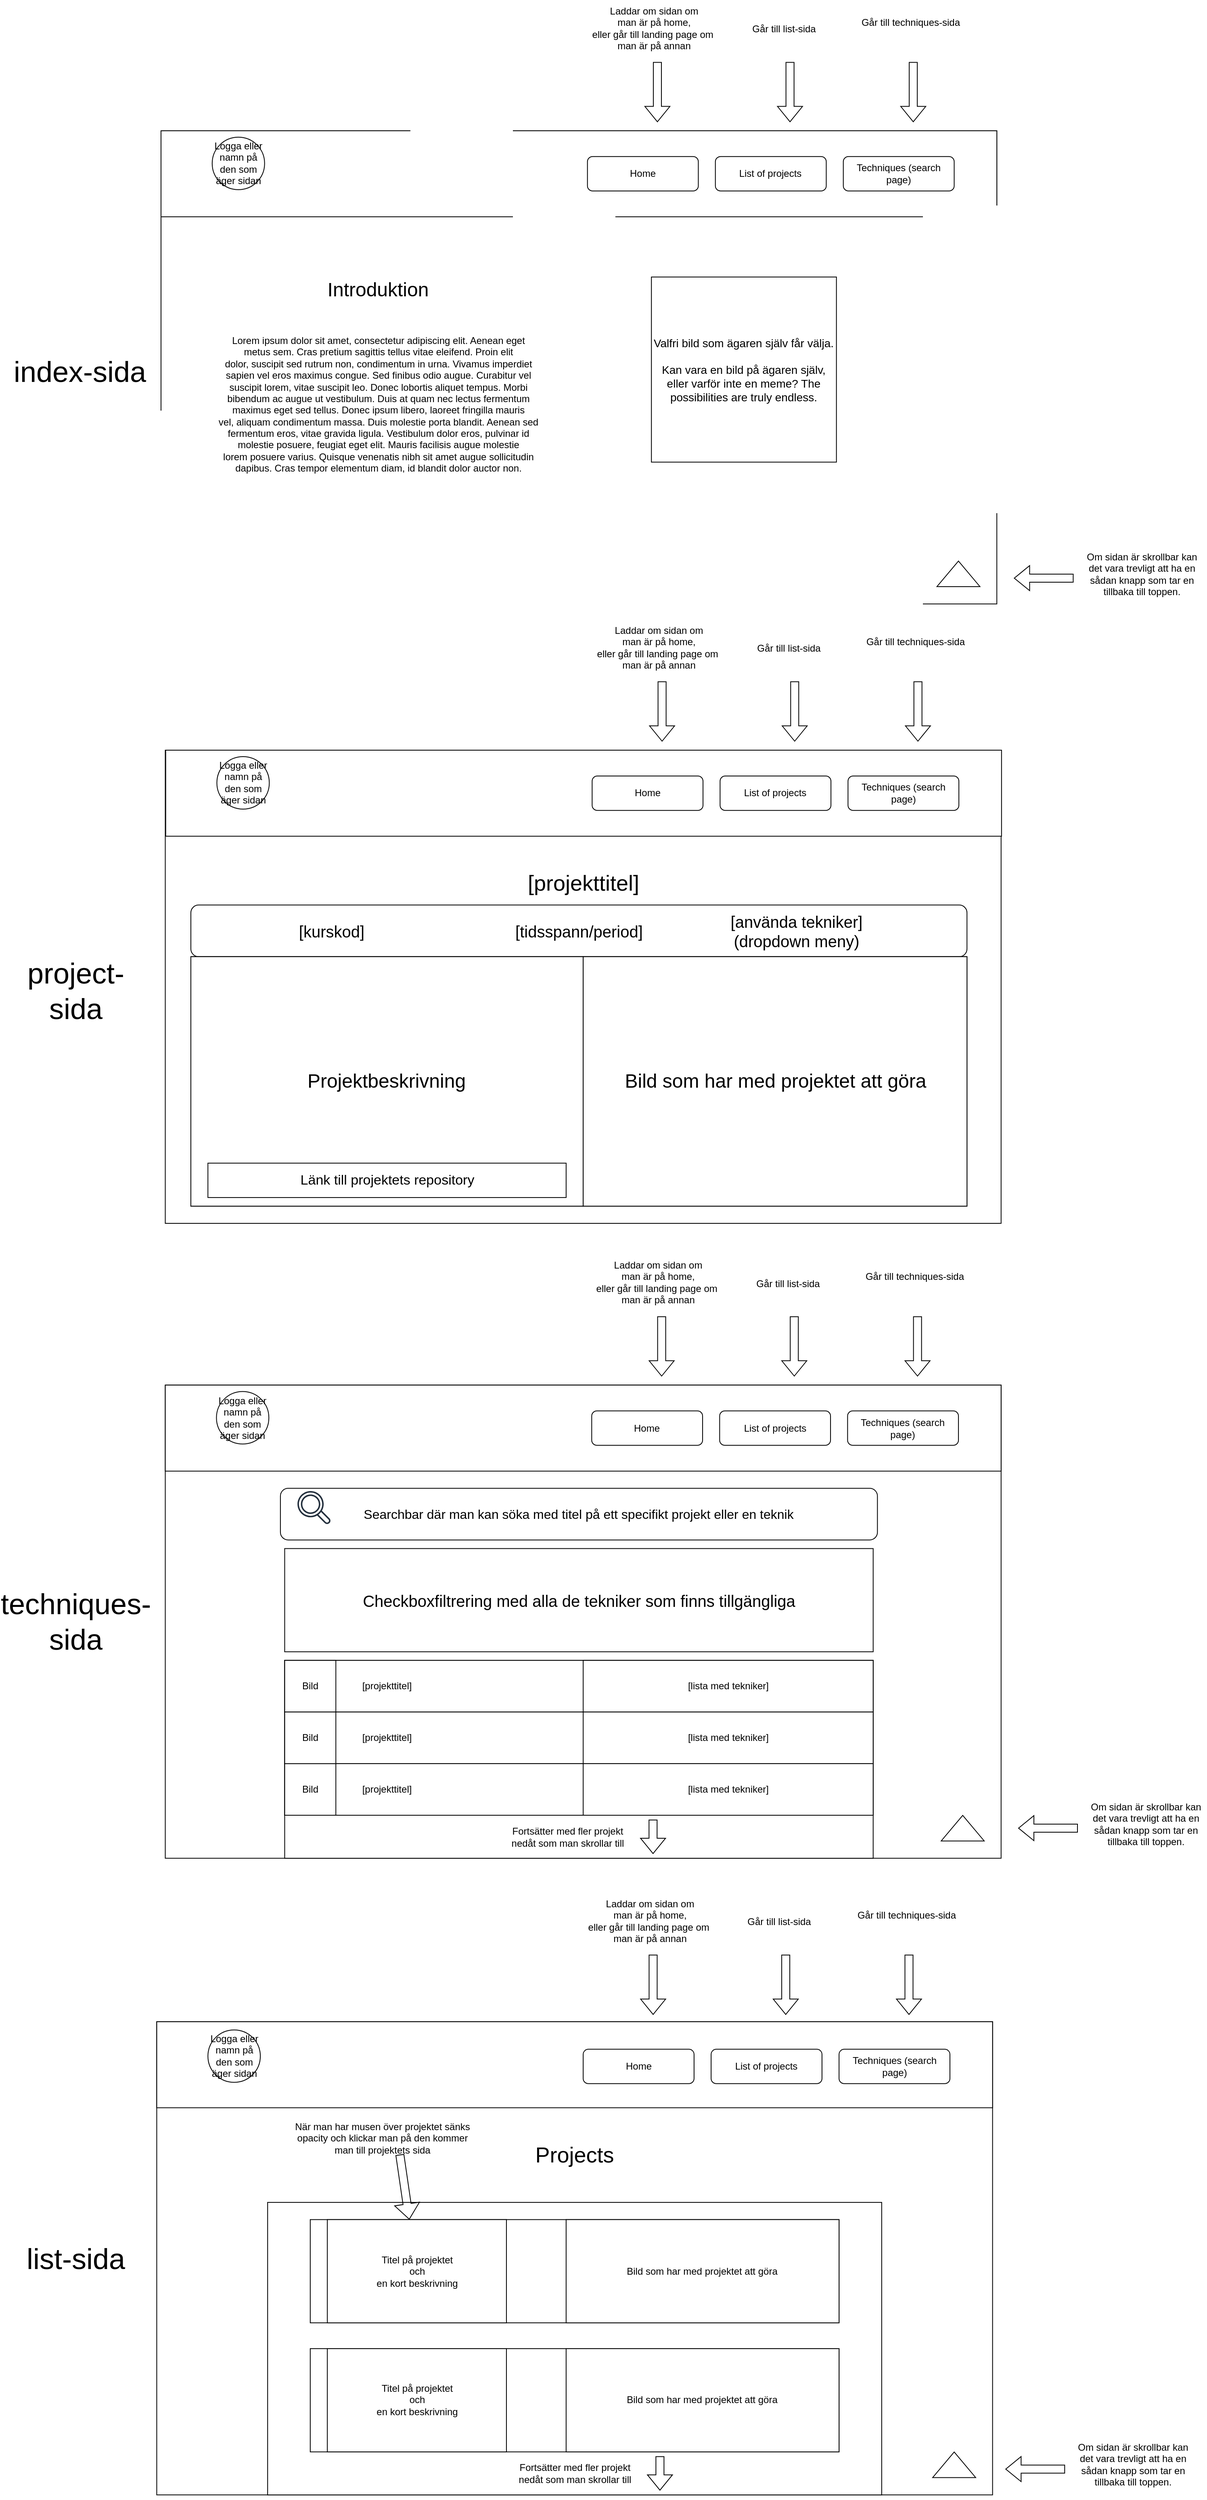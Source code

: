 <mxfile version="24.7.14">
  <diagram name="Page-1" id="DHIb__rGCyh5pIyczJd2">
    <mxGraphModel dx="2674" dy="3413" grid="1" gridSize="10" guides="1" tooltips="1" connect="1" arrows="1" fold="1" page="1" pageScale="1" pageWidth="850" pageHeight="1100" math="0" shadow="0">
      <root>
        <mxCell id="0" />
        <mxCell id="1" parent="0" />
        <mxCell id="EgoCZieQffJH5tm5p6gV-24" value="" style="group" parent="1" vertex="1" connectable="0">
          <mxGeometry x="-180" y="-1480" width="1490" height="3095" as="geometry" />
        </mxCell>
        <mxCell id="EgoCZieQffJH5tm5p6gV-2" value="" style="group" parent="EgoCZieQffJH5tm5p6gV-24" vertex="1" connectable="0">
          <mxGeometry y="2343.89" width="1474.149" height="751.11" as="geometry" />
        </mxCell>
        <mxCell id="cA6nBeI0fnDgjveefP_F-7" value="" style="rounded=0;whiteSpace=wrap;html=1;" parent="EgoCZieQffJH5tm5p6gV-2" vertex="1">
          <mxGeometry x="190.213" y="159.811" width="1035.603" height="585.972" as="geometry" />
        </mxCell>
        <mxCell id="cA6nBeI0fnDgjveefP_F-17" value="" style="triangle;whiteSpace=wrap;html=1;rotation=-90;" parent="EgoCZieQffJH5tm5p6gV-2" vertex="1">
          <mxGeometry x="1162.411" y="681.859" width="31.702" height="53.27" as="geometry" />
        </mxCell>
        <mxCell id="SrhYbJV4LX6s9B67UxRS-6" value="&lt;font style=&quot;font-size: 36px;&quot;&gt;list-sida&lt;/font&gt;" style="text;html=1;align=center;verticalAlign=middle;whiteSpace=wrap;rounded=0;" parent="EgoCZieQffJH5tm5p6gV-2" vertex="1">
          <mxGeometry y="356.91" width="179.645" height="191.773" as="geometry" />
        </mxCell>
        <mxCell id="SrhYbJV4LX6s9B67UxRS-7" value="" style="rounded=0;whiteSpace=wrap;html=1;" parent="EgoCZieQffJH5tm5p6gV-2" vertex="1">
          <mxGeometry x="327.589" y="383.546" width="760.851" height="362.238" as="geometry" />
        </mxCell>
        <mxCell id="SrhYbJV4LX6s9B67UxRS-8" value="&lt;font style=&quot;font-size: 27px;&quot;&gt;Projects&lt;/font&gt;" style="text;html=1;align=center;verticalAlign=middle;whiteSpace=wrap;rounded=0;" parent="EgoCZieQffJH5tm5p6gV-2" vertex="1">
          <mxGeometry x="634.043" y="308.967" width="147.943" height="31.962" as="geometry" />
        </mxCell>
        <mxCell id="SrhYbJV4LX6s9B67UxRS-9" value="" style="rounded=0;whiteSpace=wrap;html=1;" parent="EgoCZieQffJH5tm5p6gV-2" vertex="1">
          <mxGeometry x="380.426" y="404.854" width="655.177" height="127.849" as="geometry" />
        </mxCell>
        <mxCell id="SrhYbJV4LX6s9B67UxRS-11" value="&lt;div&gt;Titel på projektet&lt;/div&gt;&lt;div&gt;och&lt;/div&gt;&lt;div&gt;en kort beskrivning&lt;br&gt;&lt;/div&gt;" style="rounded=0;whiteSpace=wrap;html=1;" parent="EgoCZieQffJH5tm5p6gV-2" vertex="1">
          <mxGeometry x="401.56" y="404.854" width="221.915" height="127.849" as="geometry" />
        </mxCell>
        <mxCell id="SrhYbJV4LX6s9B67UxRS-12" value="Bild som har med projektet att göra" style="rounded=0;whiteSpace=wrap;html=1;" parent="EgoCZieQffJH5tm5p6gV-2" vertex="1">
          <mxGeometry x="697.447" y="404.854" width="338.156" height="127.849" as="geometry" />
        </mxCell>
        <mxCell id="SrhYbJV4LX6s9B67UxRS-13" value="" style="rounded=0;whiteSpace=wrap;html=1;" parent="EgoCZieQffJH5tm5p6gV-2" vertex="1">
          <mxGeometry x="380.426" y="564.664" width="655.177" height="127.849" as="geometry" />
        </mxCell>
        <mxCell id="SrhYbJV4LX6s9B67UxRS-14" value="&lt;div&gt;Titel på projektet&lt;/div&gt;&lt;div&gt;och&lt;/div&gt;&lt;div&gt;en kort beskrivning&lt;br&gt;&lt;/div&gt;" style="rounded=0;whiteSpace=wrap;html=1;" parent="EgoCZieQffJH5tm5p6gV-2" vertex="1">
          <mxGeometry x="401.56" y="564.664" width="221.915" height="127.849" as="geometry" />
        </mxCell>
        <mxCell id="SrhYbJV4LX6s9B67UxRS-15" value="Bild som har med projektet att göra" style="rounded=0;whiteSpace=wrap;html=1;" parent="EgoCZieQffJH5tm5p6gV-2" vertex="1">
          <mxGeometry x="697.447" y="564.664" width="338.156" height="127.849" as="geometry" />
        </mxCell>
        <mxCell id="SrhYbJV4LX6s9B67UxRS-16" value="Fortsätter med fler projekt nedåt som man skrollar till" style="text;html=1;align=center;verticalAlign=middle;whiteSpace=wrap;rounded=0;" parent="EgoCZieQffJH5tm5p6gV-2" vertex="1">
          <mxGeometry x="628.759" y="703.167" width="158.511" height="31.962" as="geometry" />
        </mxCell>
        <mxCell id="SrhYbJV4LX6s9B67UxRS-17" value="" style="shape=flexArrow;endArrow=classic;html=1;rounded=0;" parent="EgoCZieQffJH5tm5p6gV-2" target="SrhYbJV4LX6s9B67UxRS-11" edge="1">
          <mxGeometry width="50" height="50" relative="1" as="geometry">
            <mxPoint x="491.383" y="324.32" as="sourcePoint" />
            <mxPoint x="417.411" y="324.32" as="targetPoint" />
          </mxGeometry>
        </mxCell>
        <mxCell id="SrhYbJV4LX6s9B67UxRS-19" value="När man har musen över projektet sänks opacity och klickar man på den kommer man till projektets sida" style="text;html=1;align=center;verticalAlign=middle;whiteSpace=wrap;rounded=0;" parent="EgoCZieQffJH5tm5p6gV-2" vertex="1">
          <mxGeometry x="359.291" y="287.659" width="221.915" height="31.962" as="geometry" />
        </mxCell>
        <mxCell id="SrhYbJV4LX6s9B67UxRS-20" value="" style="shape=flexArrow;endArrow=classic;html=1;rounded=0;" parent="EgoCZieQffJH5tm5p6gV-2" edge="1">
          <mxGeometry width="50" height="50" relative="1" as="geometry">
            <mxPoint x="813.688" y="697.84" as="sourcePoint" />
            <mxPoint x="813.688" y="740.456" as="targetPoint" />
          </mxGeometry>
        </mxCell>
        <mxCell id="SrhYbJV4LX6s9B67UxRS-57" value="" style="shape=flexArrow;endArrow=classic;html=1;rounded=0;" parent="EgoCZieQffJH5tm5p6gV-2" edge="1">
          <mxGeometry width="50" height="50" relative="1" as="geometry">
            <mxPoint x="1315.638" y="713.821" as="sourcePoint" />
            <mxPoint x="1241.667" y="713.821" as="targetPoint" />
          </mxGeometry>
        </mxCell>
        <mxCell id="SrhYbJV4LX6s9B67UxRS-58" value="Om sidan är skrollbar kan det vara trevligt att ha en sådan knapp som tar en tillbaka till toppen." style="text;html=1;align=center;verticalAlign=middle;whiteSpace=wrap;rounded=0;" parent="EgoCZieQffJH5tm5p6gV-2" vertex="1">
          <mxGeometry x="1326.206" y="665.878" width="147.943" height="85.232" as="geometry" />
        </mxCell>
        <mxCell id="SrhYbJV4LX6s9B67UxRS-85" value="" style="rounded=0;whiteSpace=wrap;html=1;" parent="EgoCZieQffJH5tm5p6gV-2" vertex="1">
          <mxGeometry x="190.213" y="159.811" width="1035.603" height="106.54" as="geometry" />
        </mxCell>
        <mxCell id="SrhYbJV4LX6s9B67UxRS-86" value="&lt;div&gt;Logga eller namn på den som äger sidan&lt;/div&gt;" style="ellipse;whiteSpace=wrap;html=1;aspect=fixed;" parent="EgoCZieQffJH5tm5p6gV-2" vertex="1">
          <mxGeometry x="253.617" y="169.932" width="64.949" height="64.949" as="geometry" />
        </mxCell>
        <mxCell id="SrhYbJV4LX6s9B67UxRS-87" value="Home" style="rounded=1;whiteSpace=wrap;html=1;" parent="EgoCZieQffJH5tm5p6gV-2" vertex="1">
          <mxGeometry x="718.582" y="193.904" width="137.376" height="42.616" as="geometry" />
        </mxCell>
        <mxCell id="SrhYbJV4LX6s9B67UxRS-88" value="List of projects" style="rounded=1;whiteSpace=wrap;html=1;" parent="EgoCZieQffJH5tm5p6gV-2" vertex="1">
          <mxGeometry x="877.092" y="193.904" width="137.376" height="42.616" as="geometry" />
        </mxCell>
        <mxCell id="SrhYbJV4LX6s9B67UxRS-89" value="&lt;div&gt;Techniques (search page)&lt;/div&gt;" style="rounded=1;whiteSpace=wrap;html=1;" parent="EgoCZieQffJH5tm5p6gV-2" vertex="1">
          <mxGeometry x="1035.603" y="193.904" width="137.376" height="42.616" as="geometry" />
        </mxCell>
        <mxCell id="SrhYbJV4LX6s9B67UxRS-90" value="" style="shape=flexArrow;endArrow=classic;html=1;rounded=0;" parent="EgoCZieQffJH5tm5p6gV-2" edge="1">
          <mxGeometry width="50" height="50" relative="1" as="geometry">
            <mxPoint x="805.234" y="76.709" as="sourcePoint" />
            <mxPoint x="805.234" y="151.287" as="targetPoint" />
          </mxGeometry>
        </mxCell>
        <mxCell id="SrhYbJV4LX6s9B67UxRS-91" value="&lt;div&gt;Laddar om sidan om&lt;/div&gt;&lt;div&gt;man är på home,&lt;/div&gt;&lt;div&gt;eller går till landing page om&amp;nbsp;&lt;/div&gt;&lt;div&gt;man är på annan&lt;br&gt;&lt;/div&gt;" style="text;html=1;align=center;verticalAlign=middle;resizable=0;points=[];autosize=1;strokeColor=none;fillColor=none;" parent="EgoCZieQffJH5tm5p6gV-2" vertex="1">
          <mxGeometry x="710.656" width="180" height="70" as="geometry" />
        </mxCell>
        <mxCell id="SrhYbJV4LX6s9B67UxRS-92" value="" style="shape=flexArrow;endArrow=classic;html=1;rounded=0;" parent="EgoCZieQffJH5tm5p6gV-2" edge="1">
          <mxGeometry width="50" height="50" relative="1" as="geometry">
            <mxPoint x="969.557" y="76.709" as="sourcePoint" />
            <mxPoint x="969.557" y="151.287" as="targetPoint" />
          </mxGeometry>
        </mxCell>
        <mxCell id="SrhYbJV4LX6s9B67UxRS-93" value="" style="shape=flexArrow;endArrow=classic;html=1;rounded=0;" parent="EgoCZieQffJH5tm5p6gV-2" edge="1">
          <mxGeometry width="50" height="50" relative="1" as="geometry">
            <mxPoint x="1122.255" y="76.709" as="sourcePoint" />
            <mxPoint x="1122.255" y="151.287" as="targetPoint" />
          </mxGeometry>
        </mxCell>
        <mxCell id="SrhYbJV4LX6s9B67UxRS-94" value="Går till list-sida" style="text;html=1;align=center;verticalAlign=middle;resizable=0;points=[];autosize=1;strokeColor=none;fillColor=none;" parent="EgoCZieQffJH5tm5p6gV-2" vertex="1">
          <mxGeometry x="911.436" y="21.308" width="100" height="30" as="geometry" />
        </mxCell>
        <mxCell id="SrhYbJV4LX6s9B67UxRS-95" value="&lt;div&gt;Går till techniques-sida&lt;/div&gt;" style="text;html=1;align=center;verticalAlign=middle;resizable=0;points=[];autosize=1;strokeColor=none;fillColor=none;" parent="EgoCZieQffJH5tm5p6gV-2" vertex="1">
          <mxGeometry x="1043.528" y="12.785" width="150" height="30" as="geometry" />
        </mxCell>
        <mxCell id="EgoCZieQffJH5tm5p6gV-3" value="" style="group" parent="EgoCZieQffJH5tm5p6gV-24" vertex="1" connectable="0">
          <mxGeometry y="1553.36" width="1490" height="747.914" as="geometry" />
        </mxCell>
        <mxCell id="cA6nBeI0fnDgjveefP_F-42" value="" style="rounded=0;whiteSpace=wrap;html=1;" parent="EgoCZieQffJH5tm5p6gV-3" vertex="1">
          <mxGeometry x="200.78" y="161.941" width="1035.603" height="585.972" as="geometry" />
        </mxCell>
        <mxCell id="cA6nBeI0fnDgjveefP_F-49" value="" style="triangle;whiteSpace=wrap;html=1;rotation=-90;" parent="EgoCZieQffJH5tm5p6gV-3" vertex="1">
          <mxGeometry x="1172.979" y="683.99" width="31.702" height="53.27" as="geometry" />
        </mxCell>
        <mxCell id="SrhYbJV4LX6s9B67UxRS-4" value="&lt;font style=&quot;font-size: 36px;&quot;&gt;techniques-sida&lt;/font&gt;" style="text;html=1;align=center;verticalAlign=middle;whiteSpace=wrap;rounded=0;" parent="EgoCZieQffJH5tm5p6gV-3" vertex="1">
          <mxGeometry y="359.041" width="179.645" height="191.773" as="geometry" />
        </mxCell>
        <mxCell id="SrhYbJV4LX6s9B67UxRS-33" value="&lt;font style=&quot;font-size: 16px;&quot;&gt;Searchbar där man kan söka med titel på ett specifikt projekt eller en teknik&lt;/font&gt;" style="rounded=1;whiteSpace=wrap;html=1;" parent="EgoCZieQffJH5tm5p6gV-3" vertex="1">
          <mxGeometry x="343.44" y="289.79" width="739.716" height="63.924" as="geometry" />
        </mxCell>
        <mxCell id="SrhYbJV4LX6s9B67UxRS-34" value="" style="sketch=0;outlineConnect=0;fontColor=#232F3E;gradientColor=none;fillColor=#232F3D;strokeColor=none;dashed=0;verticalLabelPosition=bottom;verticalAlign=top;align=center;html=1;fontSize=12;fontStyle=0;aspect=fixed;pointerEvents=1;shape=mxgraph.aws4.magnifying_glass_2;" parent="EgoCZieQffJH5tm5p6gV-3" vertex="1">
          <mxGeometry x="364.574" y="292.986" width="41.262" height="41.262" as="geometry" />
        </mxCell>
        <mxCell id="SrhYbJV4LX6s9B67UxRS-36" value="&lt;font style=&quot;font-size: 20px;&quot;&gt;Checkboxfiltrering med alla de tekniker som finns tillgängliga &lt;/font&gt;" style="rounded=0;whiteSpace=wrap;html=1;" parent="EgoCZieQffJH5tm5p6gV-3" vertex="1">
          <mxGeometry x="348.723" y="364.368" width="729.149" height="127.849" as="geometry" />
        </mxCell>
        <mxCell id="SrhYbJV4LX6s9B67UxRS-37" value="" style="rounded=0;whiteSpace=wrap;html=1;" parent="EgoCZieQffJH5tm5p6gV-3" vertex="1">
          <mxGeometry x="348.723" y="502.871" width="729.149" height="245.043" as="geometry" />
        </mxCell>
        <mxCell id="SrhYbJV4LX6s9B67UxRS-38" value="Fortsätter med fler projekt nedåt som man skrollar till" style="text;html=1;align=center;verticalAlign=middle;whiteSpace=wrap;rounded=0;" parent="EgoCZieQffJH5tm5p6gV-3" vertex="1">
          <mxGeometry x="620.21" y="705.298" width="158.511" height="31.962" as="geometry" />
        </mxCell>
        <mxCell id="SrhYbJV4LX6s9B67UxRS-39" value="" style="shape=flexArrow;endArrow=classic;html=1;rounded=0;" parent="EgoCZieQffJH5tm5p6gV-3" edge="1">
          <mxGeometry width="50" height="50" relative="1" as="geometry">
            <mxPoint x="805.139" y="699.971" as="sourcePoint" />
            <mxPoint x="805.139" y="742.587" as="targetPoint" />
          </mxGeometry>
        </mxCell>
        <mxCell id="SrhYbJV4LX6s9B67UxRS-40" value="" style="rounded=0;whiteSpace=wrap;html=1;" parent="EgoCZieQffJH5tm5p6gV-3" vertex="1">
          <mxGeometry x="348.723" y="502.871" width="729.149" height="63.924" as="geometry" />
        </mxCell>
        <mxCell id="SrhYbJV4LX6s9B67UxRS-41" value="" style="rounded=0;whiteSpace=wrap;html=1;" parent="EgoCZieQffJH5tm5p6gV-3" vertex="1">
          <mxGeometry x="348.723" y="566.795" width="729.149" height="63.924" as="geometry" />
        </mxCell>
        <mxCell id="SrhYbJV4LX6s9B67UxRS-42" value="" style="rounded=0;whiteSpace=wrap;html=1;" parent="EgoCZieQffJH5tm5p6gV-3" vertex="1">
          <mxGeometry x="348.723" y="630.719" width="729.149" height="63.924" as="geometry" />
        </mxCell>
        <mxCell id="SrhYbJV4LX6s9B67UxRS-44" value="Bild" style="rounded=0;whiteSpace=wrap;html=1;" parent="EgoCZieQffJH5tm5p6gV-3" vertex="1">
          <mxGeometry x="348.723" y="502.871" width="63.404" height="63.924" as="geometry" />
        </mxCell>
        <mxCell id="SrhYbJV4LX6s9B67UxRS-45" value="Bild" style="rounded=0;whiteSpace=wrap;html=1;" parent="EgoCZieQffJH5tm5p6gV-3" vertex="1">
          <mxGeometry x="348.723" y="630.719" width="63.404" height="63.924" as="geometry" />
        </mxCell>
        <mxCell id="SrhYbJV4LX6s9B67UxRS-46" value="Bild" style="rounded=0;whiteSpace=wrap;html=1;" parent="EgoCZieQffJH5tm5p6gV-3" vertex="1">
          <mxGeometry x="348.723" y="566.795" width="63.404" height="63.924" as="geometry" />
        </mxCell>
        <mxCell id="SrhYbJV4LX6s9B67UxRS-47" value="[projekttitel]" style="text;html=1;align=center;verticalAlign=middle;whiteSpace=wrap;rounded=0;" parent="EgoCZieQffJH5tm5p6gV-3" vertex="1">
          <mxGeometry x="443.83" y="518.852" width="63.404" height="31.962" as="geometry" />
        </mxCell>
        <mxCell id="SrhYbJV4LX6s9B67UxRS-48" value="[projekttitel]" style="text;html=1;align=center;verticalAlign=middle;whiteSpace=wrap;rounded=0;" parent="EgoCZieQffJH5tm5p6gV-3" vertex="1">
          <mxGeometry x="443.83" y="582.776" width="63.404" height="31.962" as="geometry" />
        </mxCell>
        <mxCell id="SrhYbJV4LX6s9B67UxRS-49" value="[projekttitel]" style="text;html=1;align=center;verticalAlign=middle;whiteSpace=wrap;rounded=0;" parent="EgoCZieQffJH5tm5p6gV-3" vertex="1">
          <mxGeometry x="443.83" y="646.701" width="63.404" height="31.962" as="geometry" />
        </mxCell>
        <mxCell id="SrhYbJV4LX6s9B67UxRS-50" value="[lista med tekniker]" style="rounded=0;whiteSpace=wrap;html=1;" parent="EgoCZieQffJH5tm5p6gV-3" vertex="1">
          <mxGeometry x="718.582" y="502.871" width="359.291" height="63.924" as="geometry" />
        </mxCell>
        <mxCell id="SrhYbJV4LX6s9B67UxRS-51" value="[lista med tekniker]" style="rounded=0;whiteSpace=wrap;html=1;" parent="EgoCZieQffJH5tm5p6gV-3" vertex="1">
          <mxGeometry x="718.582" y="566.795" width="359.291" height="63.924" as="geometry" />
        </mxCell>
        <mxCell id="SrhYbJV4LX6s9B67UxRS-52" value="[lista med tekniker]" style="rounded=0;whiteSpace=wrap;html=1;" parent="EgoCZieQffJH5tm5p6gV-3" vertex="1">
          <mxGeometry x="718.582" y="630.719" width="359.291" height="63.924" as="geometry" />
        </mxCell>
        <mxCell id="SrhYbJV4LX6s9B67UxRS-59" value="" style="shape=flexArrow;endArrow=classic;html=1;rounded=0;" parent="EgoCZieQffJH5tm5p6gV-3" edge="1">
          <mxGeometry width="50" height="50" relative="1" as="geometry">
            <mxPoint x="1331.489" y="710.625" as="sourcePoint" />
            <mxPoint x="1257.518" y="710.625" as="targetPoint" />
          </mxGeometry>
        </mxCell>
        <mxCell id="SrhYbJV4LX6s9B67UxRS-60" value="Om sidan är skrollbar kan det vara trevligt att ha en sådan knapp som tar en tillbaka till toppen." style="text;html=1;align=center;verticalAlign=middle;whiteSpace=wrap;rounded=0;" parent="EgoCZieQffJH5tm5p6gV-3" vertex="1">
          <mxGeometry x="1342.057" y="662.682" width="147.943" height="85.232" as="geometry" />
        </mxCell>
        <mxCell id="SrhYbJV4LX6s9B67UxRS-118" value="" style="rounded=0;whiteSpace=wrap;html=1;" parent="EgoCZieQffJH5tm5p6gV-3" vertex="1">
          <mxGeometry x="200.78" y="161.941" width="1035.603" height="106.54" as="geometry" />
        </mxCell>
        <mxCell id="SrhYbJV4LX6s9B67UxRS-119" value="&lt;div&gt;Logga eller namn på den som äger sidan&lt;/div&gt;" style="ellipse;whiteSpace=wrap;html=1;aspect=fixed;" parent="EgoCZieQffJH5tm5p6gV-3" vertex="1">
          <mxGeometry x="264.184" y="169.932" width="64.949" height="64.949" as="geometry" />
        </mxCell>
        <mxCell id="SrhYbJV4LX6s9B67UxRS-120" value="Home" style="rounded=1;whiteSpace=wrap;html=1;" parent="EgoCZieQffJH5tm5p6gV-3" vertex="1">
          <mxGeometry x="729.149" y="193.904" width="137.376" height="42.616" as="geometry" />
        </mxCell>
        <mxCell id="SrhYbJV4LX6s9B67UxRS-121" value="List of projects" style="rounded=1;whiteSpace=wrap;html=1;" parent="EgoCZieQffJH5tm5p6gV-3" vertex="1">
          <mxGeometry x="887.66" y="193.904" width="137.376" height="42.616" as="geometry" />
        </mxCell>
        <mxCell id="SrhYbJV4LX6s9B67UxRS-122" value="&lt;div&gt;Techniques (search page)&lt;/div&gt;" style="rounded=1;whiteSpace=wrap;html=1;" parent="EgoCZieQffJH5tm5p6gV-3" vertex="1">
          <mxGeometry x="1046.17" y="193.904" width="137.376" height="42.616" as="geometry" />
        </mxCell>
        <mxCell id="SrhYbJV4LX6s9B67UxRS-123" value="" style="shape=flexArrow;endArrow=classic;html=1;rounded=0;" parent="EgoCZieQffJH5tm5p6gV-3" edge="1">
          <mxGeometry width="50" height="50" relative="1" as="geometry">
            <mxPoint x="815.801" y="76.709" as="sourcePoint" />
            <mxPoint x="815.801" y="151.287" as="targetPoint" />
          </mxGeometry>
        </mxCell>
        <mxCell id="SrhYbJV4LX6s9B67UxRS-124" value="&lt;div&gt;Laddar om sidan om&lt;/div&gt;&lt;div&gt;man är på home,&lt;/div&gt;&lt;div&gt;eller går till landing page om&amp;nbsp;&lt;/div&gt;&lt;div&gt;man är på annan&lt;br&gt;&lt;/div&gt;" style="text;html=1;align=center;verticalAlign=middle;resizable=0;points=[];autosize=1;strokeColor=none;fillColor=none;" parent="EgoCZieQffJH5tm5p6gV-3" vertex="1">
          <mxGeometry x="721.223" width="180" height="70" as="geometry" />
        </mxCell>
        <mxCell id="SrhYbJV4LX6s9B67UxRS-125" value="" style="shape=flexArrow;endArrow=classic;html=1;rounded=0;" parent="EgoCZieQffJH5tm5p6gV-3" edge="1">
          <mxGeometry width="50" height="50" relative="1" as="geometry">
            <mxPoint x="980.124" y="76.709" as="sourcePoint" />
            <mxPoint x="980.124" y="151.287" as="targetPoint" />
          </mxGeometry>
        </mxCell>
        <mxCell id="SrhYbJV4LX6s9B67UxRS-126" value="" style="shape=flexArrow;endArrow=classic;html=1;rounded=0;" parent="EgoCZieQffJH5tm5p6gV-3" edge="1">
          <mxGeometry width="50" height="50" relative="1" as="geometry">
            <mxPoint x="1132.823" y="76.709" as="sourcePoint" />
            <mxPoint x="1132.823" y="151.287" as="targetPoint" />
          </mxGeometry>
        </mxCell>
        <mxCell id="SrhYbJV4LX6s9B67UxRS-127" value="Går till list-sida" style="text;html=1;align=center;verticalAlign=middle;resizable=0;points=[];autosize=1;strokeColor=none;fillColor=none;" parent="EgoCZieQffJH5tm5p6gV-3" vertex="1">
          <mxGeometry x="922.004" y="21.308" width="100" height="30" as="geometry" />
        </mxCell>
        <mxCell id="SrhYbJV4LX6s9B67UxRS-128" value="&lt;div&gt;Går till techniques-sida&lt;/div&gt;" style="text;html=1;align=center;verticalAlign=middle;resizable=0;points=[];autosize=1;strokeColor=none;fillColor=none;" parent="EgoCZieQffJH5tm5p6gV-3" vertex="1">
          <mxGeometry x="1054.096" y="12.785" width="150" height="30" as="geometry" />
        </mxCell>
        <mxCell id="EgoCZieQffJH5tm5p6gV-4" value="" style="group" parent="EgoCZieQffJH5tm5p6gV-24" vertex="1" connectable="0">
          <mxGeometry y="767.091" width="1236.911" height="747.914" as="geometry" />
        </mxCell>
        <mxCell id="cA6nBeI0fnDgjveefP_F-34" value="" style="rounded=0;whiteSpace=wrap;html=1;" parent="EgoCZieQffJH5tm5p6gV-4" vertex="1">
          <mxGeometry x="200.78" y="161.941" width="1035.603" height="585.972" as="geometry" />
        </mxCell>
        <mxCell id="SrhYbJV4LX6s9B67UxRS-5" value="&lt;font style=&quot;font-size: 36px;&quot;&gt;project-sida&lt;/font&gt;" style="text;html=1;align=center;verticalAlign=middle;whiteSpace=wrap;rounded=0;" parent="EgoCZieQffJH5tm5p6gV-4" vertex="1">
          <mxGeometry y="364.368" width="179.645" height="191.773" as="geometry" />
        </mxCell>
        <mxCell id="SrhYbJV4LX6s9B67UxRS-22" value="&lt;font style=&quot;font-size: 27px;&quot;&gt;[projekttitel]&lt;/font&gt;" style="text;html=1;align=center;verticalAlign=middle;whiteSpace=wrap;rounded=0;" parent="EgoCZieQffJH5tm5p6gV-4" vertex="1">
          <mxGeometry x="644.61" y="311.098" width="147.943" height="31.962" as="geometry" />
        </mxCell>
        <mxCell id="SrhYbJV4LX6s9B67UxRS-23" value="" style="rounded=1;whiteSpace=wrap;html=1;" parent="EgoCZieQffJH5tm5p6gV-4" vertex="1">
          <mxGeometry x="232.482" y="353.714" width="961.631" height="63.924" as="geometry" />
        </mxCell>
        <mxCell id="SrhYbJV4LX6s9B67UxRS-25" value="&lt;font style=&quot;font-size: 20px;&quot;&gt;[kurskod]&lt;/font&gt;" style="text;html=1;align=center;verticalAlign=middle;whiteSpace=wrap;rounded=0;" parent="EgoCZieQffJH5tm5p6gV-4" vertex="1">
          <mxGeometry x="348.723" y="369.695" width="116.241" height="31.962" as="geometry" />
        </mxCell>
        <mxCell id="SrhYbJV4LX6s9B67UxRS-26" value="&lt;font style=&quot;font-size: 20px;&quot;&gt;[tidsspann/period]&lt;/font&gt;" style="text;html=1;align=center;verticalAlign=middle;whiteSpace=wrap;rounded=0;" parent="EgoCZieQffJH5tm5p6gV-4" vertex="1">
          <mxGeometry x="628.759" y="369.695" width="169.078" height="31.962" as="geometry" />
        </mxCell>
        <mxCell id="SrhYbJV4LX6s9B67UxRS-27" value="&lt;div&gt;&lt;font style=&quot;font-size: 20px;&quot;&gt;[använda tekniker]&lt;/font&gt;&lt;/div&gt;&lt;div&gt;&lt;font style=&quot;font-size: 20px;&quot;&gt;(dropdown meny)&lt;br&gt;&lt;/font&gt;&lt;/div&gt;" style="text;html=1;align=center;verticalAlign=middle;whiteSpace=wrap;rounded=0;" parent="EgoCZieQffJH5tm5p6gV-4" vertex="1">
          <mxGeometry x="887.66" y="369.695" width="190.213" height="31.962" as="geometry" />
        </mxCell>
        <mxCell id="SrhYbJV4LX6s9B67UxRS-28" value="" style="rounded=0;whiteSpace=wrap;html=1;" parent="EgoCZieQffJH5tm5p6gV-4" vertex="1">
          <mxGeometry x="232.482" y="417.639" width="961.631" height="308.967" as="geometry" />
        </mxCell>
        <mxCell id="SrhYbJV4LX6s9B67UxRS-29" value="&lt;font style=&quot;font-size: 24px;&quot;&gt;Projektbeskrivning&lt;/font&gt;" style="rounded=0;whiteSpace=wrap;html=1;" parent="EgoCZieQffJH5tm5p6gV-4" vertex="1">
          <mxGeometry x="232.482" y="417.639" width="486.099" height="308.967" as="geometry" />
        </mxCell>
        <mxCell id="SrhYbJV4LX6s9B67UxRS-30" value="&lt;div&gt;&lt;font style=&quot;font-size: 24px;&quot;&gt;Bild som har med projektet att göra&lt;/font&gt;&lt;/div&gt;" style="rounded=0;whiteSpace=wrap;html=1;" parent="EgoCZieQffJH5tm5p6gV-4" vertex="1">
          <mxGeometry x="718.582" y="417.639" width="475.532" height="308.967" as="geometry" />
        </mxCell>
        <mxCell id="SrhYbJV4LX6s9B67UxRS-32" value="&lt;font style=&quot;font-size: 17px;&quot;&gt;Länk till projektets repository&lt;/font&gt;" style="rounded=0;whiteSpace=wrap;html=1;" parent="EgoCZieQffJH5tm5p6gV-4" vertex="1">
          <mxGeometry x="253.617" y="673.336" width="443.83" height="42.616" as="geometry" />
        </mxCell>
        <mxCell id="SrhYbJV4LX6s9B67UxRS-107" value="" style="rounded=0;whiteSpace=wrap;html=1;" parent="EgoCZieQffJH5tm5p6gV-4" vertex="1">
          <mxGeometry x="201.309" y="161.941" width="1035.603" height="106.54" as="geometry" />
        </mxCell>
        <mxCell id="SrhYbJV4LX6s9B67UxRS-108" value="&lt;div&gt;Logga eller namn på den som äger sidan&lt;/div&gt;" style="ellipse;whiteSpace=wrap;html=1;aspect=fixed;" parent="EgoCZieQffJH5tm5p6gV-4" vertex="1">
          <mxGeometry x="264.713" y="169.932" width="64.949" height="64.949" as="geometry" />
        </mxCell>
        <mxCell id="SrhYbJV4LX6s9B67UxRS-109" value="Home" style="rounded=1;whiteSpace=wrap;html=1;" parent="EgoCZieQffJH5tm5p6gV-4" vertex="1">
          <mxGeometry x="729.677" y="193.904" width="137.376" height="42.616" as="geometry" />
        </mxCell>
        <mxCell id="SrhYbJV4LX6s9B67UxRS-110" value="List of projects" style="rounded=1;whiteSpace=wrap;html=1;" parent="EgoCZieQffJH5tm5p6gV-4" vertex="1">
          <mxGeometry x="888.188" y="193.904" width="137.376" height="42.616" as="geometry" />
        </mxCell>
        <mxCell id="SrhYbJV4LX6s9B67UxRS-111" value="&lt;div&gt;Techniques (search page)&lt;/div&gt;" style="rounded=1;whiteSpace=wrap;html=1;" parent="EgoCZieQffJH5tm5p6gV-4" vertex="1">
          <mxGeometry x="1046.699" y="193.904" width="137.376" height="42.616" as="geometry" />
        </mxCell>
        <mxCell id="SrhYbJV4LX6s9B67UxRS-112" value="" style="shape=flexArrow;endArrow=classic;html=1;rounded=0;" parent="EgoCZieQffJH5tm5p6gV-4" edge="1">
          <mxGeometry width="50" height="50" relative="1" as="geometry">
            <mxPoint x="816.33" y="76.709" as="sourcePoint" />
            <mxPoint x="816.33" y="151.287" as="targetPoint" />
          </mxGeometry>
        </mxCell>
        <mxCell id="SrhYbJV4LX6s9B67UxRS-113" value="&lt;div&gt;Laddar om sidan om&lt;/div&gt;&lt;div&gt;man är på home,&lt;/div&gt;&lt;div&gt;eller går till landing page om&amp;nbsp;&lt;/div&gt;&lt;div&gt;man är på annan&lt;br&gt;&lt;/div&gt;" style="text;html=1;align=center;verticalAlign=middle;resizable=0;points=[];autosize=1;strokeColor=none;fillColor=none;" parent="EgoCZieQffJH5tm5p6gV-4" vertex="1">
          <mxGeometry x="721.752" width="180" height="70" as="geometry" />
        </mxCell>
        <mxCell id="SrhYbJV4LX6s9B67UxRS-114" value="" style="shape=flexArrow;endArrow=classic;html=1;rounded=0;" parent="EgoCZieQffJH5tm5p6gV-4" edge="1">
          <mxGeometry width="50" height="50" relative="1" as="geometry">
            <mxPoint x="980.652" y="76.709" as="sourcePoint" />
            <mxPoint x="980.652" y="151.287" as="targetPoint" />
          </mxGeometry>
        </mxCell>
        <mxCell id="SrhYbJV4LX6s9B67UxRS-115" value="" style="shape=flexArrow;endArrow=classic;html=1;rounded=0;" parent="EgoCZieQffJH5tm5p6gV-4" edge="1">
          <mxGeometry width="50" height="50" relative="1" as="geometry">
            <mxPoint x="1133.351" y="76.709" as="sourcePoint" />
            <mxPoint x="1133.351" y="151.287" as="targetPoint" />
          </mxGeometry>
        </mxCell>
        <mxCell id="SrhYbJV4LX6s9B67UxRS-116" value="Går till list-sida" style="text;html=1;align=center;verticalAlign=middle;resizable=0;points=[];autosize=1;strokeColor=none;fillColor=none;" parent="EgoCZieQffJH5tm5p6gV-4" vertex="1">
          <mxGeometry x="922.532" y="21.308" width="100" height="30" as="geometry" />
        </mxCell>
        <mxCell id="SrhYbJV4LX6s9B67UxRS-117" value="&lt;div&gt;Går till techniques-sida&lt;/div&gt;" style="text;html=1;align=center;verticalAlign=middle;resizable=0;points=[];autosize=1;strokeColor=none;fillColor=none;" parent="EgoCZieQffJH5tm5p6gV-4" vertex="1">
          <mxGeometry x="1054.624" y="12.785" width="150" height="30" as="geometry" />
        </mxCell>
        <mxCell id="EgoCZieQffJH5tm5p6gV-5" value="" style="rounded=0;whiteSpace=wrap;html=1;" parent="EgoCZieQffJH5tm5p6gV-24" vertex="1">
          <mxGeometry x="195.496" y="161.941" width="1035.603" height="585.972" as="geometry" />
        </mxCell>
        <mxCell id="EgoCZieQffJH5tm5p6gV-6" value="" style="rounded=0;whiteSpace=wrap;html=1;" parent="EgoCZieQffJH5tm5p6gV-24" vertex="1">
          <mxGeometry x="195.496" y="161.941" width="1035.603" height="106.54" as="geometry" />
        </mxCell>
        <mxCell id="EgoCZieQffJH5tm5p6gV-7" value="&lt;div&gt;Logga eller namn på den som äger sidan&lt;/div&gt;" style="ellipse;whiteSpace=wrap;html=1;aspect=fixed;" parent="EgoCZieQffJH5tm5p6gV-24" vertex="1">
          <mxGeometry x="258.901" y="169.932" width="64.949" height="64.949" as="geometry" />
        </mxCell>
        <mxCell id="EgoCZieQffJH5tm5p6gV-8" value="Home" style="rounded=1;whiteSpace=wrap;html=1;" parent="EgoCZieQffJH5tm5p6gV-24" vertex="1">
          <mxGeometry x="723.865" y="193.904" width="137.376" height="42.616" as="geometry" />
        </mxCell>
        <mxCell id="EgoCZieQffJH5tm5p6gV-9" value="List of projects" style="rounded=1;whiteSpace=wrap;html=1;" parent="EgoCZieQffJH5tm5p6gV-24" vertex="1">
          <mxGeometry x="882.376" y="193.904" width="137.376" height="42.616" as="geometry" />
        </mxCell>
        <mxCell id="EgoCZieQffJH5tm5p6gV-10" value="&lt;div&gt;Techniques (search page)&lt;/div&gt;" style="rounded=1;whiteSpace=wrap;html=1;" parent="EgoCZieQffJH5tm5p6gV-24" vertex="1">
          <mxGeometry x="1040.887" y="193.904" width="137.376" height="42.616" as="geometry" />
        </mxCell>
        <mxCell id="EgoCZieQffJH5tm5p6gV-11" value="" style="shape=flexArrow;endArrow=classic;html=1;rounded=0;" parent="EgoCZieQffJH5tm5p6gV-24" edge="1">
          <mxGeometry width="50" height="50" relative="1" as="geometry">
            <mxPoint x="810.518" y="76.709" as="sourcePoint" />
            <mxPoint x="810.518" y="151.287" as="targetPoint" />
          </mxGeometry>
        </mxCell>
        <mxCell id="EgoCZieQffJH5tm5p6gV-12" value="&lt;div&gt;Laddar om sidan om&lt;/div&gt;&lt;div&gt;man är på home,&lt;/div&gt;&lt;div&gt;eller går till landing page om&amp;nbsp;&lt;/div&gt;&lt;div&gt;man är på annan&lt;br&gt;&lt;/div&gt;" style="text;html=1;align=center;verticalAlign=middle;resizable=0;points=[];autosize=1;strokeColor=none;fillColor=none;" parent="EgoCZieQffJH5tm5p6gV-24" vertex="1">
          <mxGeometry x="715.94" width="180" height="70" as="geometry" />
        </mxCell>
        <mxCell id="EgoCZieQffJH5tm5p6gV-13" value="" style="shape=flexArrow;endArrow=classic;html=1;rounded=0;" parent="EgoCZieQffJH5tm5p6gV-24" edge="1">
          <mxGeometry width="50" height="50" relative="1" as="geometry">
            <mxPoint x="974.84" y="76.709" as="sourcePoint" />
            <mxPoint x="974.84" y="151.287" as="targetPoint" />
          </mxGeometry>
        </mxCell>
        <mxCell id="EgoCZieQffJH5tm5p6gV-14" value="" style="shape=flexArrow;endArrow=classic;html=1;rounded=0;" parent="EgoCZieQffJH5tm5p6gV-24" edge="1">
          <mxGeometry width="50" height="50" relative="1" as="geometry">
            <mxPoint x="1127.539" y="76.709" as="sourcePoint" />
            <mxPoint x="1127.539" y="151.287" as="targetPoint" />
          </mxGeometry>
        </mxCell>
        <mxCell id="EgoCZieQffJH5tm5p6gV-15" value="Går till list-sida" style="text;html=1;align=center;verticalAlign=middle;resizable=0;points=[];autosize=1;strokeColor=none;fillColor=none;" parent="EgoCZieQffJH5tm5p6gV-24" vertex="1">
          <mxGeometry x="916.72" y="21.308" width="100" height="30" as="geometry" />
        </mxCell>
        <mxCell id="EgoCZieQffJH5tm5p6gV-16" value="&lt;div&gt;Går till techniques-sida&lt;/div&gt;" style="text;html=1;align=center;verticalAlign=middle;resizable=0;points=[];autosize=1;strokeColor=none;fillColor=none;" parent="EgoCZieQffJH5tm5p6gV-24" vertex="1">
          <mxGeometry x="1048.812" y="12.785" width="150" height="30" as="geometry" />
        </mxCell>
        <mxCell id="EgoCZieQffJH5tm5p6gV-17" value="&lt;font style=&quot;font-size: 24px;&quot;&gt;Introduktion&lt;/font&gt;" style="text;html=1;align=center;verticalAlign=middle;whiteSpace=wrap;rounded=0;" parent="EgoCZieQffJH5tm5p6gV-24" vertex="1">
          <mxGeometry x="433.262" y="343.06" width="63.404" height="31.962" as="geometry" />
        </mxCell>
        <mxCell id="EgoCZieQffJH5tm5p6gV-18" value="Lorem ipsum dolor sit amet, consectetur adipiscing elit. Aenean eget &lt;br/&gt;metus sem. Cras pretium sagittis tellus vitae eleifend. Proin elit &lt;br/&gt;dolor, suscipit sed rutrum non, condimentum in urna. Vivamus imperdiet &lt;br/&gt;sapien vel eros maximus congue. Sed finibus odio augue. Curabitur vel &lt;br/&gt;suscipit lorem, vitae suscipit leo. Donec lobortis aliquet tempus. Morbi&lt;br/&gt; bibendum ac augue ut vestibulum. Duis at quam nec lectus fermentum &lt;br/&gt;maximus eget sed tellus. Donec ipsum libero, laoreet fringilla mauris &lt;br/&gt;vel, aliquam condimentum massa. Duis molestie porta blandit. Aenean sed &lt;br/&gt;fermentum eros, vitae gravida ligula. Vestibulum dolor eros, pulvinar id&lt;br/&gt; molestie posuere, feugiat eget elit. Mauris facilisis augue molestie &lt;br/&gt;lorem posuere varius. Quisque venenatis nibh sit amet augue sollicitudin&lt;br/&gt; dapibus. Cras tempor elementum diam, id blandit dolor auctor non.&lt;div&gt;&lt;br/&gt;&lt;/div&gt;" style="text;html=1;align=center;verticalAlign=middle;whiteSpace=wrap;rounded=0;" parent="EgoCZieQffJH5tm5p6gV-24" vertex="1">
          <mxGeometry x="258.901" y="396.33" width="412.128" height="223.735" as="geometry" />
        </mxCell>
        <mxCell id="EgoCZieQffJH5tm5p6gV-19" value="&lt;div style=&quot;font-size: 14px;&quot;&gt;&lt;font style=&quot;font-size: 14px;&quot;&gt;Valfri bild som ägaren själv får välja.&lt;/font&gt;&lt;/div&gt;&lt;div style=&quot;font-size: 14px;&quot;&gt;&lt;font style=&quot;font-size: 14px;&quot;&gt;&lt;br&gt;&lt;/font&gt;&lt;/div&gt;&lt;div style=&quot;font-size: 14px;&quot;&gt;&lt;font style=&quot;font-size: 14px;&quot;&gt;Kan vara en bild på ägaren själv, eller varför inte en meme? The possibilities are truly endless.&lt;/font&gt;&lt;br&gt;&lt;/div&gt;" style="whiteSpace=wrap;html=1;aspect=fixed;" parent="EgoCZieQffJH5tm5p6gV-24" vertex="1">
          <mxGeometry x="803.121" y="343.06" width="229.231" height="229.231" as="geometry" />
        </mxCell>
        <mxCell id="EgoCZieQffJH5tm5p6gV-20" value="" style="triangle;whiteSpace=wrap;html=1;rotation=-90;" parent="EgoCZieQffJH5tm5p6gV-24" vertex="1">
          <mxGeometry x="1167.695" y="683.99" width="31.702" height="53.27" as="geometry" />
        </mxCell>
        <mxCell id="EgoCZieQffJH5tm5p6gV-21" value="" style="shape=flexArrow;endArrow=classic;html=1;rounded=0;" parent="EgoCZieQffJH5tm5p6gV-24" edge="1">
          <mxGeometry width="50" height="50" relative="1" as="geometry">
            <mxPoint x="1326.206" y="715.952" as="sourcePoint" />
            <mxPoint x="1252.234" y="715.952" as="targetPoint" />
          </mxGeometry>
        </mxCell>
        <mxCell id="EgoCZieQffJH5tm5p6gV-22" value="Om sidan är skrollbar kan det vara trevligt att ha en sådan knapp som tar en tillbaka till toppen." style="text;html=1;align=center;verticalAlign=middle;whiteSpace=wrap;rounded=0;" parent="EgoCZieQffJH5tm5p6gV-24" vertex="1">
          <mxGeometry x="1336.773" y="668.009" width="147.943" height="85.232" as="geometry" />
        </mxCell>
        <mxCell id="EgoCZieQffJH5tm5p6gV-23" value="&lt;font style=&quot;font-size: 36px;&quot;&gt;index-sida&lt;/font&gt;" style="text;html=1;align=center;verticalAlign=middle;whiteSpace=wrap;rounded=0;" parent="EgoCZieQffJH5tm5p6gV-24" vertex="1">
          <mxGeometry x="5.284" y="364.368" width="179.645" height="191.773" as="geometry" />
        </mxCell>
      </root>
    </mxGraphModel>
  </diagram>
</mxfile>
